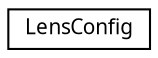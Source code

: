 digraph "Graphical Class Hierarchy"
{
 // LATEX_PDF_SIZE
  edge [fontname="Arial.ttf",fontsize="10",labelfontname="Arial.ttf",labelfontsize="10"];
  node [fontname="Arial.ttf",fontsize="10",shape=record];
  rankdir="LR";
  Node0 [label="LensConfig",height=0.2,width=0.4,color="black", fillcolor="white", style="filled",URL="$struct_lens_config.html",tooltip=" "];
}
